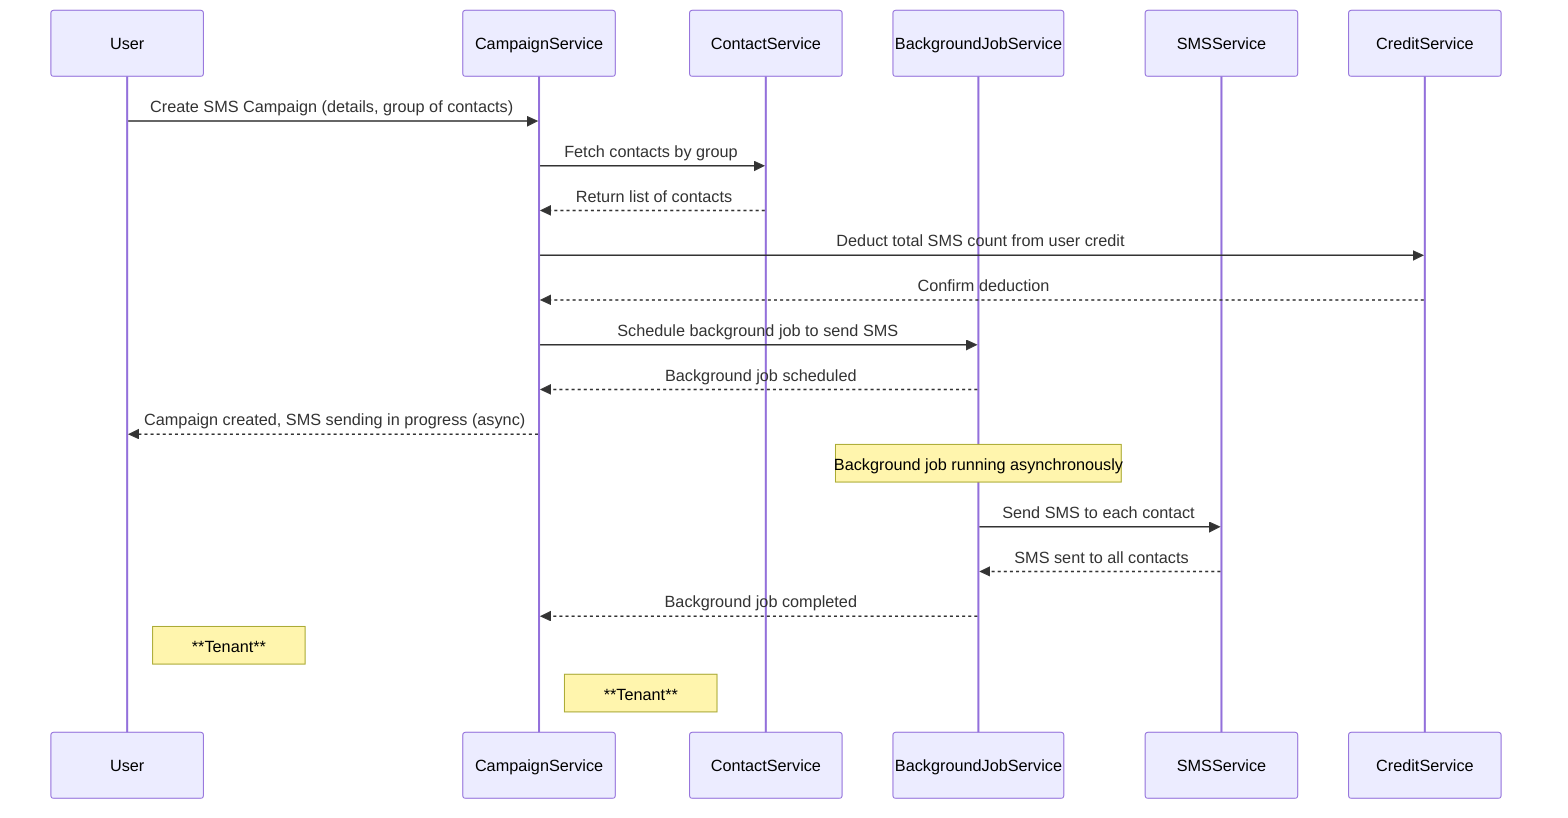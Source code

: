 sequenceDiagram
    participant User
    participant CampaignService
    participant ContactService
    participant BackgroundJobService
    participant SMSService
    participant CreditService

    User->>CampaignService: Create SMS Campaign (details, group of contacts)
    CampaignService->>ContactService: Fetch contacts by group
    ContactService-->>CampaignService: Return list of contacts

    CampaignService->>CreditService: Deduct total SMS count from user credit
    CreditService-->>CampaignService: Confirm deduction

    CampaignService->>BackgroundJobService: Schedule background job to send SMS
    BackgroundJobService-->>CampaignService: Background job scheduled

    CampaignService-->>User: Campaign created, SMS sending in progress (async)

    Note over BackgroundJobService: Background job running asynchronously

    BackgroundJobService->>SMSService: Send SMS to each contact
    SMSService-->>BackgroundJobService: SMS sent to all contacts
    BackgroundJobService-->>CampaignService: Background job completed

    %% Simulating bold "Tenant" as a note below the participants
    Note right of User: **Tenant**
    Note right of CampaignService: **Tenant**
